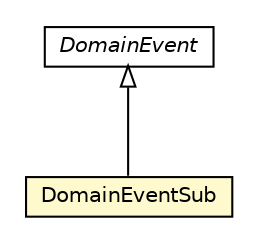 #!/usr/local/bin/dot
#
# Class diagram 
# Generated by UMLGraph version R5_6_6-8-g8d7759 (http://www.umlgraph.org/)
#

digraph G {
	edge [fontname="Helvetica",fontsize=10,labelfontname="Helvetica",labelfontsize=10];
	node [fontname="Helvetica",fontsize=10,shape=plaintext];
	nodesep=0.25;
	ranksep=0.5;
	// org.dayatang.utils.support.DomainEventSub
	c285 [label=<<table title="org.dayatang.utils.support.DomainEventSub" border="0" cellborder="1" cellspacing="0" cellpadding="2" port="p" bgcolor="lemonChiffon" href="./DomainEventSub.html">
		<tr><td><table border="0" cellspacing="0" cellpadding="1">
<tr><td align="center" balign="center"> DomainEventSub </td></tr>
		</table></td></tr>
		</table>>, URL="./DomainEventSub.html", fontname="Helvetica", fontcolor="black", fontsize=10.0];
	// org.dayatang.utils.support.DomainEvent
	c286 [label=<<table title="org.dayatang.utils.support.DomainEvent" border="0" cellborder="1" cellspacing="0" cellpadding="2" port="p" href="./DomainEvent.html">
		<tr><td><table border="0" cellspacing="0" cellpadding="1">
<tr><td align="center" balign="center"><font face="Helvetica-Oblique"> DomainEvent </font></td></tr>
		</table></td></tr>
		</table>>, URL="./DomainEvent.html", fontname="Helvetica", fontcolor="black", fontsize=10.0];
	//org.dayatang.utils.support.DomainEventSub extends org.dayatang.utils.support.DomainEvent
	c286:p -> c285:p [dir=back,arrowtail=empty];
}

